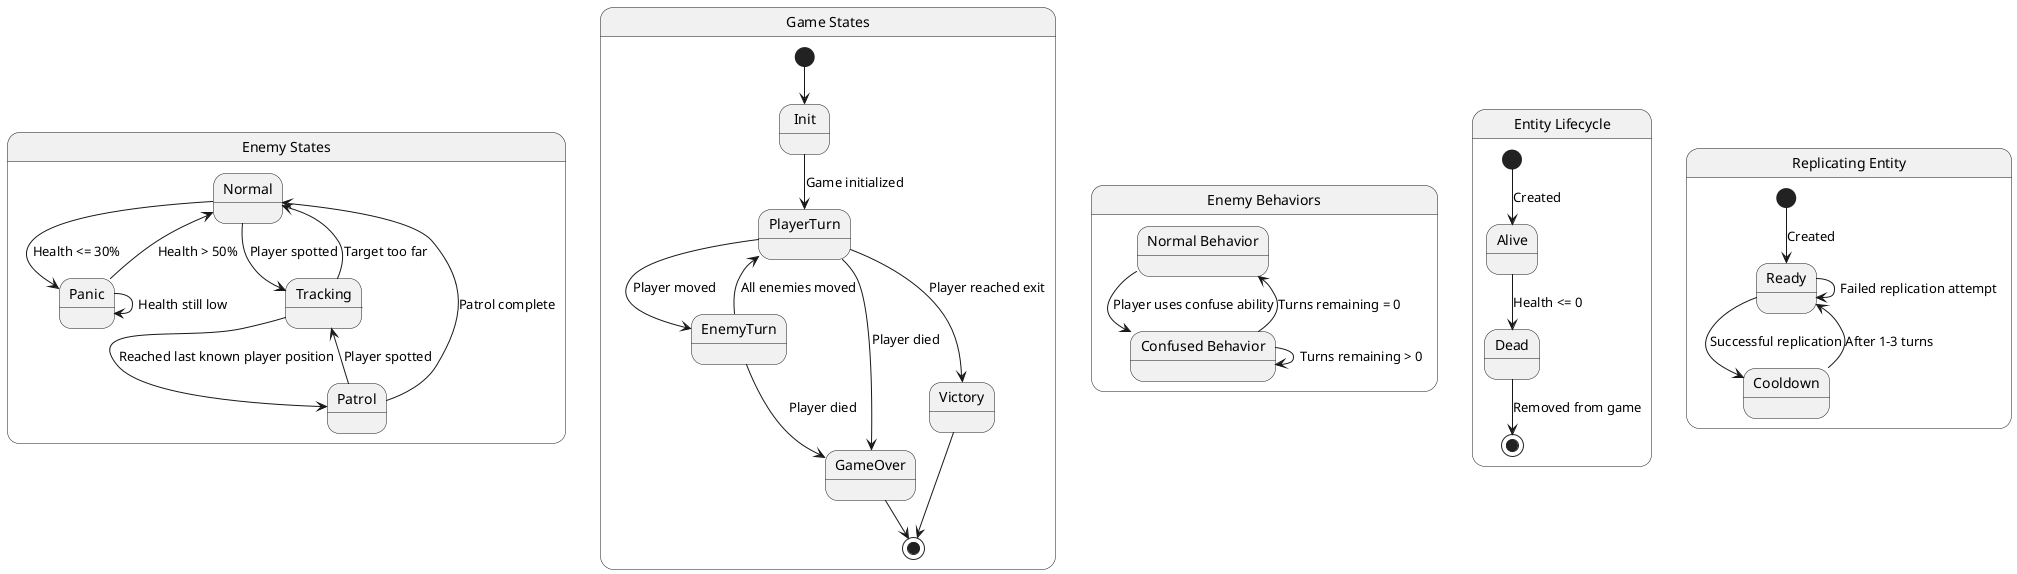 @startuml State Machine Diagram

' Enemy State Machine
state "Enemy States" as EnemyStates {
  state "Normal" as Normal
  state "Panic" as Panic
  state "Tracking" as Tracking
  state "Patrol" as Patrol
  
  Normal --> Panic : Health <= 30%
  Panic --> Normal : Health > 50%
  Normal --> Tracking : Player spotted
  Tracking --> Patrol : Reached last known player position
  Patrol --> Tracking : Player spotted
  Patrol --> Normal : Patrol complete
  Tracking --> Normal : Target too far
  Panic --> Panic : Health still low
}

' Game State Machine
state "Game States" as GameStates {
  state "Init" as Init
  state "PlayerTurn" as PlayerTurn
  state "EnemyTurn" as EnemyTurn
  state "Victory" as Victory
  state "GameOver" as GameOver
  
  [*] --> Init
  Init --> PlayerTurn : Game initialized
  PlayerTurn --> EnemyTurn : Player moved
  EnemyTurn --> PlayerTurn : All enemies moved
  PlayerTurn --> Victory : Player reached exit
  PlayerTurn --> GameOver : Player died
  EnemyTurn --> GameOver : Player died
  Victory --> [*]
  GameOver --> [*]
}

' Enemy Behavior States
state "Enemy Behaviors" as EnemyBehaviors {
  state "Normal Behavior" as NormalBehavior
  state "Confused Behavior" as ConfusedBehavior
  
  NormalBehavior --> ConfusedBehavior : Player uses confuse ability
  ConfusedBehavior --> ConfusedBehavior : Turns remaining > 0
  ConfusedBehavior --> NormalBehavior : Turns remaining = 0
}

' Entity Lifecycle States
state "Entity Lifecycle" as EntityLifecycle {
  state "Alive" as Alive
  state "Dead" as Dead
  
  [*] --> Alive : Created
  Alive --> Dead : Health <= 0
  Dead --> [*] : Removed from game
}

' Replicating Entity States
state "Replicating Entity" as ReplicatingEntity {
  state "Ready" as Ready
  state "Cooldown" as Cooldown
  
  [*] --> Ready : Created
  Ready --> Ready : Failed replication attempt
  Ready --> Cooldown : Successful replication
  Cooldown --> Ready : After 1-3 turns
}

@enduml
